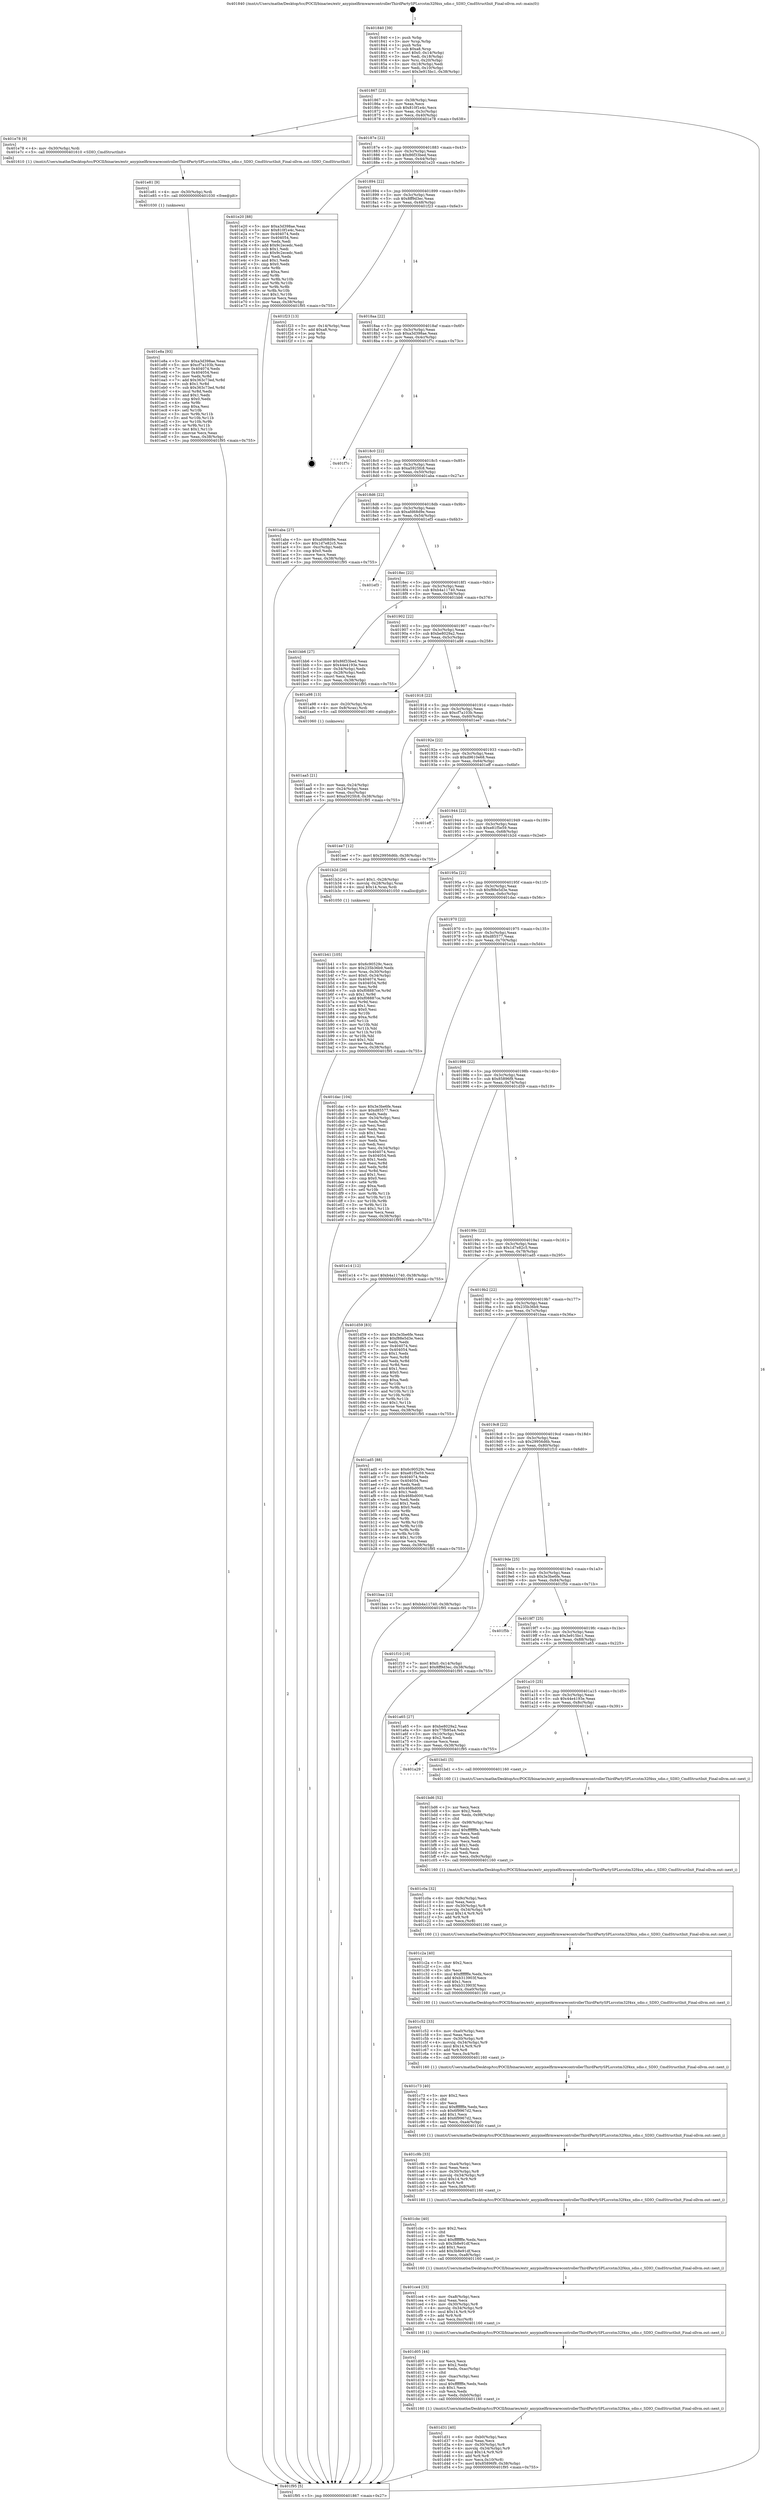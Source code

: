 digraph "0x401840" {
  label = "0x401840 (/mnt/c/Users/mathe/Desktop/tcc/POCII/binaries/extr_anypixelfirmwarecontrollerThirdPartySPLsrcstm32f4xx_sdio.c_SDIO_CmdStructInit_Final-ollvm.out::main(0))"
  labelloc = "t"
  node[shape=record]

  Entry [label="",width=0.3,height=0.3,shape=circle,fillcolor=black,style=filled]
  "0x401867" [label="{
     0x401867 [23]\l
     | [instrs]\l
     &nbsp;&nbsp;0x401867 \<+3\>: mov -0x38(%rbp),%eax\l
     &nbsp;&nbsp;0x40186a \<+2\>: mov %eax,%ecx\l
     &nbsp;&nbsp;0x40186c \<+6\>: sub $0x810f1e4c,%ecx\l
     &nbsp;&nbsp;0x401872 \<+3\>: mov %eax,-0x3c(%rbp)\l
     &nbsp;&nbsp;0x401875 \<+3\>: mov %ecx,-0x40(%rbp)\l
     &nbsp;&nbsp;0x401878 \<+6\>: je 0000000000401e78 \<main+0x638\>\l
  }"]
  "0x401e78" [label="{
     0x401e78 [9]\l
     | [instrs]\l
     &nbsp;&nbsp;0x401e78 \<+4\>: mov -0x30(%rbp),%rdi\l
     &nbsp;&nbsp;0x401e7c \<+5\>: call 0000000000401610 \<SDIO_CmdStructInit\>\l
     | [calls]\l
     &nbsp;&nbsp;0x401610 \{1\} (/mnt/c/Users/mathe/Desktop/tcc/POCII/binaries/extr_anypixelfirmwarecontrollerThirdPartySPLsrcstm32f4xx_sdio.c_SDIO_CmdStructInit_Final-ollvm.out::SDIO_CmdStructInit)\l
  }"]
  "0x40187e" [label="{
     0x40187e [22]\l
     | [instrs]\l
     &nbsp;&nbsp;0x40187e \<+5\>: jmp 0000000000401883 \<main+0x43\>\l
     &nbsp;&nbsp;0x401883 \<+3\>: mov -0x3c(%rbp),%eax\l
     &nbsp;&nbsp;0x401886 \<+5\>: sub $0x86f33bed,%eax\l
     &nbsp;&nbsp;0x40188b \<+3\>: mov %eax,-0x44(%rbp)\l
     &nbsp;&nbsp;0x40188e \<+6\>: je 0000000000401e20 \<main+0x5e0\>\l
  }"]
  Exit [label="",width=0.3,height=0.3,shape=circle,fillcolor=black,style=filled,peripheries=2]
  "0x401e20" [label="{
     0x401e20 [88]\l
     | [instrs]\l
     &nbsp;&nbsp;0x401e20 \<+5\>: mov $0xa3d398ae,%eax\l
     &nbsp;&nbsp;0x401e25 \<+5\>: mov $0x810f1e4c,%ecx\l
     &nbsp;&nbsp;0x401e2a \<+7\>: mov 0x404074,%edx\l
     &nbsp;&nbsp;0x401e31 \<+7\>: mov 0x404054,%esi\l
     &nbsp;&nbsp;0x401e38 \<+2\>: mov %edx,%edi\l
     &nbsp;&nbsp;0x401e3a \<+6\>: add $0x9c2ecedc,%edi\l
     &nbsp;&nbsp;0x401e40 \<+3\>: sub $0x1,%edi\l
     &nbsp;&nbsp;0x401e43 \<+6\>: sub $0x9c2ecedc,%edi\l
     &nbsp;&nbsp;0x401e49 \<+3\>: imul %edi,%edx\l
     &nbsp;&nbsp;0x401e4c \<+3\>: and $0x1,%edx\l
     &nbsp;&nbsp;0x401e4f \<+3\>: cmp $0x0,%edx\l
     &nbsp;&nbsp;0x401e52 \<+4\>: sete %r8b\l
     &nbsp;&nbsp;0x401e56 \<+3\>: cmp $0xa,%esi\l
     &nbsp;&nbsp;0x401e59 \<+4\>: setl %r9b\l
     &nbsp;&nbsp;0x401e5d \<+3\>: mov %r8b,%r10b\l
     &nbsp;&nbsp;0x401e60 \<+3\>: and %r9b,%r10b\l
     &nbsp;&nbsp;0x401e63 \<+3\>: xor %r9b,%r8b\l
     &nbsp;&nbsp;0x401e66 \<+3\>: or %r8b,%r10b\l
     &nbsp;&nbsp;0x401e69 \<+4\>: test $0x1,%r10b\l
     &nbsp;&nbsp;0x401e6d \<+3\>: cmovne %ecx,%eax\l
     &nbsp;&nbsp;0x401e70 \<+3\>: mov %eax,-0x38(%rbp)\l
     &nbsp;&nbsp;0x401e73 \<+5\>: jmp 0000000000401f95 \<main+0x755\>\l
  }"]
  "0x401894" [label="{
     0x401894 [22]\l
     | [instrs]\l
     &nbsp;&nbsp;0x401894 \<+5\>: jmp 0000000000401899 \<main+0x59\>\l
     &nbsp;&nbsp;0x401899 \<+3\>: mov -0x3c(%rbp),%eax\l
     &nbsp;&nbsp;0x40189c \<+5\>: sub $0x8ff9d3ec,%eax\l
     &nbsp;&nbsp;0x4018a1 \<+3\>: mov %eax,-0x48(%rbp)\l
     &nbsp;&nbsp;0x4018a4 \<+6\>: je 0000000000401f23 \<main+0x6e3\>\l
  }"]
  "0x401e8a" [label="{
     0x401e8a [93]\l
     | [instrs]\l
     &nbsp;&nbsp;0x401e8a \<+5\>: mov $0xa3d398ae,%eax\l
     &nbsp;&nbsp;0x401e8f \<+5\>: mov $0xcf7a103b,%ecx\l
     &nbsp;&nbsp;0x401e94 \<+7\>: mov 0x404074,%edx\l
     &nbsp;&nbsp;0x401e9b \<+7\>: mov 0x404054,%esi\l
     &nbsp;&nbsp;0x401ea2 \<+3\>: mov %edx,%r8d\l
     &nbsp;&nbsp;0x401ea5 \<+7\>: add $0x363c73ed,%r8d\l
     &nbsp;&nbsp;0x401eac \<+4\>: sub $0x1,%r8d\l
     &nbsp;&nbsp;0x401eb0 \<+7\>: sub $0x363c73ed,%r8d\l
     &nbsp;&nbsp;0x401eb7 \<+4\>: imul %r8d,%edx\l
     &nbsp;&nbsp;0x401ebb \<+3\>: and $0x1,%edx\l
     &nbsp;&nbsp;0x401ebe \<+3\>: cmp $0x0,%edx\l
     &nbsp;&nbsp;0x401ec1 \<+4\>: sete %r9b\l
     &nbsp;&nbsp;0x401ec5 \<+3\>: cmp $0xa,%esi\l
     &nbsp;&nbsp;0x401ec8 \<+4\>: setl %r10b\l
     &nbsp;&nbsp;0x401ecc \<+3\>: mov %r9b,%r11b\l
     &nbsp;&nbsp;0x401ecf \<+3\>: and %r10b,%r11b\l
     &nbsp;&nbsp;0x401ed2 \<+3\>: xor %r10b,%r9b\l
     &nbsp;&nbsp;0x401ed5 \<+3\>: or %r9b,%r11b\l
     &nbsp;&nbsp;0x401ed8 \<+4\>: test $0x1,%r11b\l
     &nbsp;&nbsp;0x401edc \<+3\>: cmovne %ecx,%eax\l
     &nbsp;&nbsp;0x401edf \<+3\>: mov %eax,-0x38(%rbp)\l
     &nbsp;&nbsp;0x401ee2 \<+5\>: jmp 0000000000401f95 \<main+0x755\>\l
  }"]
  "0x401f23" [label="{
     0x401f23 [13]\l
     | [instrs]\l
     &nbsp;&nbsp;0x401f23 \<+3\>: mov -0x14(%rbp),%eax\l
     &nbsp;&nbsp;0x401f26 \<+7\>: add $0xa8,%rsp\l
     &nbsp;&nbsp;0x401f2d \<+1\>: pop %rbx\l
     &nbsp;&nbsp;0x401f2e \<+1\>: pop %rbp\l
     &nbsp;&nbsp;0x401f2f \<+1\>: ret\l
  }"]
  "0x4018aa" [label="{
     0x4018aa [22]\l
     | [instrs]\l
     &nbsp;&nbsp;0x4018aa \<+5\>: jmp 00000000004018af \<main+0x6f\>\l
     &nbsp;&nbsp;0x4018af \<+3\>: mov -0x3c(%rbp),%eax\l
     &nbsp;&nbsp;0x4018b2 \<+5\>: sub $0xa3d398ae,%eax\l
     &nbsp;&nbsp;0x4018b7 \<+3\>: mov %eax,-0x4c(%rbp)\l
     &nbsp;&nbsp;0x4018ba \<+6\>: je 0000000000401f7c \<main+0x73c\>\l
  }"]
  "0x401e81" [label="{
     0x401e81 [9]\l
     | [instrs]\l
     &nbsp;&nbsp;0x401e81 \<+4\>: mov -0x30(%rbp),%rdi\l
     &nbsp;&nbsp;0x401e85 \<+5\>: call 0000000000401030 \<free@plt\>\l
     | [calls]\l
     &nbsp;&nbsp;0x401030 \{1\} (unknown)\l
  }"]
  "0x401f7c" [label="{
     0x401f7c\l
  }", style=dashed]
  "0x4018c0" [label="{
     0x4018c0 [22]\l
     | [instrs]\l
     &nbsp;&nbsp;0x4018c0 \<+5\>: jmp 00000000004018c5 \<main+0x85\>\l
     &nbsp;&nbsp;0x4018c5 \<+3\>: mov -0x3c(%rbp),%eax\l
     &nbsp;&nbsp;0x4018c8 \<+5\>: sub $0xa5925fc8,%eax\l
     &nbsp;&nbsp;0x4018cd \<+3\>: mov %eax,-0x50(%rbp)\l
     &nbsp;&nbsp;0x4018d0 \<+6\>: je 0000000000401aba \<main+0x27a\>\l
  }"]
  "0x401d31" [label="{
     0x401d31 [40]\l
     | [instrs]\l
     &nbsp;&nbsp;0x401d31 \<+6\>: mov -0xb0(%rbp),%ecx\l
     &nbsp;&nbsp;0x401d37 \<+3\>: imul %eax,%ecx\l
     &nbsp;&nbsp;0x401d3a \<+4\>: mov -0x30(%rbp),%r8\l
     &nbsp;&nbsp;0x401d3e \<+4\>: movslq -0x34(%rbp),%r9\l
     &nbsp;&nbsp;0x401d42 \<+4\>: imul $0x14,%r9,%r9\l
     &nbsp;&nbsp;0x401d46 \<+3\>: add %r9,%r8\l
     &nbsp;&nbsp;0x401d49 \<+4\>: mov %ecx,0x10(%r8)\l
     &nbsp;&nbsp;0x401d4d \<+7\>: movl $0x85896f9,-0x38(%rbp)\l
     &nbsp;&nbsp;0x401d54 \<+5\>: jmp 0000000000401f95 \<main+0x755\>\l
  }"]
  "0x401aba" [label="{
     0x401aba [27]\l
     | [instrs]\l
     &nbsp;&nbsp;0x401aba \<+5\>: mov $0xafd68d9e,%eax\l
     &nbsp;&nbsp;0x401abf \<+5\>: mov $0x1d7e82c5,%ecx\l
     &nbsp;&nbsp;0x401ac4 \<+3\>: mov -0xc(%rbp),%edx\l
     &nbsp;&nbsp;0x401ac7 \<+3\>: cmp $0x0,%edx\l
     &nbsp;&nbsp;0x401aca \<+3\>: cmove %ecx,%eax\l
     &nbsp;&nbsp;0x401acd \<+3\>: mov %eax,-0x38(%rbp)\l
     &nbsp;&nbsp;0x401ad0 \<+5\>: jmp 0000000000401f95 \<main+0x755\>\l
  }"]
  "0x4018d6" [label="{
     0x4018d6 [22]\l
     | [instrs]\l
     &nbsp;&nbsp;0x4018d6 \<+5\>: jmp 00000000004018db \<main+0x9b\>\l
     &nbsp;&nbsp;0x4018db \<+3\>: mov -0x3c(%rbp),%eax\l
     &nbsp;&nbsp;0x4018de \<+5\>: sub $0xafd68d9e,%eax\l
     &nbsp;&nbsp;0x4018e3 \<+3\>: mov %eax,-0x54(%rbp)\l
     &nbsp;&nbsp;0x4018e6 \<+6\>: je 0000000000401ef3 \<main+0x6b3\>\l
  }"]
  "0x401d05" [label="{
     0x401d05 [44]\l
     | [instrs]\l
     &nbsp;&nbsp;0x401d05 \<+2\>: xor %ecx,%ecx\l
     &nbsp;&nbsp;0x401d07 \<+5\>: mov $0x2,%edx\l
     &nbsp;&nbsp;0x401d0c \<+6\>: mov %edx,-0xac(%rbp)\l
     &nbsp;&nbsp;0x401d12 \<+1\>: cltd\l
     &nbsp;&nbsp;0x401d13 \<+6\>: mov -0xac(%rbp),%esi\l
     &nbsp;&nbsp;0x401d19 \<+2\>: idiv %esi\l
     &nbsp;&nbsp;0x401d1b \<+6\>: imul $0xfffffffe,%edx,%edx\l
     &nbsp;&nbsp;0x401d21 \<+3\>: sub $0x1,%ecx\l
     &nbsp;&nbsp;0x401d24 \<+2\>: sub %ecx,%edx\l
     &nbsp;&nbsp;0x401d26 \<+6\>: mov %edx,-0xb0(%rbp)\l
     &nbsp;&nbsp;0x401d2c \<+5\>: call 0000000000401160 \<next_i\>\l
     | [calls]\l
     &nbsp;&nbsp;0x401160 \{1\} (/mnt/c/Users/mathe/Desktop/tcc/POCII/binaries/extr_anypixelfirmwarecontrollerThirdPartySPLsrcstm32f4xx_sdio.c_SDIO_CmdStructInit_Final-ollvm.out::next_i)\l
  }"]
  "0x401ef3" [label="{
     0x401ef3\l
  }", style=dashed]
  "0x4018ec" [label="{
     0x4018ec [22]\l
     | [instrs]\l
     &nbsp;&nbsp;0x4018ec \<+5\>: jmp 00000000004018f1 \<main+0xb1\>\l
     &nbsp;&nbsp;0x4018f1 \<+3\>: mov -0x3c(%rbp),%eax\l
     &nbsp;&nbsp;0x4018f4 \<+5\>: sub $0xb4a11740,%eax\l
     &nbsp;&nbsp;0x4018f9 \<+3\>: mov %eax,-0x58(%rbp)\l
     &nbsp;&nbsp;0x4018fc \<+6\>: je 0000000000401bb6 \<main+0x376\>\l
  }"]
  "0x401ce4" [label="{
     0x401ce4 [33]\l
     | [instrs]\l
     &nbsp;&nbsp;0x401ce4 \<+6\>: mov -0xa8(%rbp),%ecx\l
     &nbsp;&nbsp;0x401cea \<+3\>: imul %eax,%ecx\l
     &nbsp;&nbsp;0x401ced \<+4\>: mov -0x30(%rbp),%r8\l
     &nbsp;&nbsp;0x401cf1 \<+4\>: movslq -0x34(%rbp),%r9\l
     &nbsp;&nbsp;0x401cf5 \<+4\>: imul $0x14,%r9,%r9\l
     &nbsp;&nbsp;0x401cf9 \<+3\>: add %r9,%r8\l
     &nbsp;&nbsp;0x401cfc \<+4\>: mov %ecx,0xc(%r8)\l
     &nbsp;&nbsp;0x401d00 \<+5\>: call 0000000000401160 \<next_i\>\l
     | [calls]\l
     &nbsp;&nbsp;0x401160 \{1\} (/mnt/c/Users/mathe/Desktop/tcc/POCII/binaries/extr_anypixelfirmwarecontrollerThirdPartySPLsrcstm32f4xx_sdio.c_SDIO_CmdStructInit_Final-ollvm.out::next_i)\l
  }"]
  "0x401bb6" [label="{
     0x401bb6 [27]\l
     | [instrs]\l
     &nbsp;&nbsp;0x401bb6 \<+5\>: mov $0x86f33bed,%eax\l
     &nbsp;&nbsp;0x401bbb \<+5\>: mov $0x44e4193e,%ecx\l
     &nbsp;&nbsp;0x401bc0 \<+3\>: mov -0x34(%rbp),%edx\l
     &nbsp;&nbsp;0x401bc3 \<+3\>: cmp -0x28(%rbp),%edx\l
     &nbsp;&nbsp;0x401bc6 \<+3\>: cmovl %ecx,%eax\l
     &nbsp;&nbsp;0x401bc9 \<+3\>: mov %eax,-0x38(%rbp)\l
     &nbsp;&nbsp;0x401bcc \<+5\>: jmp 0000000000401f95 \<main+0x755\>\l
  }"]
  "0x401902" [label="{
     0x401902 [22]\l
     | [instrs]\l
     &nbsp;&nbsp;0x401902 \<+5\>: jmp 0000000000401907 \<main+0xc7\>\l
     &nbsp;&nbsp;0x401907 \<+3\>: mov -0x3c(%rbp),%eax\l
     &nbsp;&nbsp;0x40190a \<+5\>: sub $0xbe8029a2,%eax\l
     &nbsp;&nbsp;0x40190f \<+3\>: mov %eax,-0x5c(%rbp)\l
     &nbsp;&nbsp;0x401912 \<+6\>: je 0000000000401a98 \<main+0x258\>\l
  }"]
  "0x401cbc" [label="{
     0x401cbc [40]\l
     | [instrs]\l
     &nbsp;&nbsp;0x401cbc \<+5\>: mov $0x2,%ecx\l
     &nbsp;&nbsp;0x401cc1 \<+1\>: cltd\l
     &nbsp;&nbsp;0x401cc2 \<+2\>: idiv %ecx\l
     &nbsp;&nbsp;0x401cc4 \<+6\>: imul $0xfffffffe,%edx,%ecx\l
     &nbsp;&nbsp;0x401cca \<+6\>: sub $0x3b8e91df,%ecx\l
     &nbsp;&nbsp;0x401cd0 \<+3\>: add $0x1,%ecx\l
     &nbsp;&nbsp;0x401cd3 \<+6\>: add $0x3b8e91df,%ecx\l
     &nbsp;&nbsp;0x401cd9 \<+6\>: mov %ecx,-0xa8(%rbp)\l
     &nbsp;&nbsp;0x401cdf \<+5\>: call 0000000000401160 \<next_i\>\l
     | [calls]\l
     &nbsp;&nbsp;0x401160 \{1\} (/mnt/c/Users/mathe/Desktop/tcc/POCII/binaries/extr_anypixelfirmwarecontrollerThirdPartySPLsrcstm32f4xx_sdio.c_SDIO_CmdStructInit_Final-ollvm.out::next_i)\l
  }"]
  "0x401a98" [label="{
     0x401a98 [13]\l
     | [instrs]\l
     &nbsp;&nbsp;0x401a98 \<+4\>: mov -0x20(%rbp),%rax\l
     &nbsp;&nbsp;0x401a9c \<+4\>: mov 0x8(%rax),%rdi\l
     &nbsp;&nbsp;0x401aa0 \<+5\>: call 0000000000401060 \<atoi@plt\>\l
     | [calls]\l
     &nbsp;&nbsp;0x401060 \{1\} (unknown)\l
  }"]
  "0x401918" [label="{
     0x401918 [22]\l
     | [instrs]\l
     &nbsp;&nbsp;0x401918 \<+5\>: jmp 000000000040191d \<main+0xdd\>\l
     &nbsp;&nbsp;0x40191d \<+3\>: mov -0x3c(%rbp),%eax\l
     &nbsp;&nbsp;0x401920 \<+5\>: sub $0xcf7a103b,%eax\l
     &nbsp;&nbsp;0x401925 \<+3\>: mov %eax,-0x60(%rbp)\l
     &nbsp;&nbsp;0x401928 \<+6\>: je 0000000000401ee7 \<main+0x6a7\>\l
  }"]
  "0x401c9b" [label="{
     0x401c9b [33]\l
     | [instrs]\l
     &nbsp;&nbsp;0x401c9b \<+6\>: mov -0xa4(%rbp),%ecx\l
     &nbsp;&nbsp;0x401ca1 \<+3\>: imul %eax,%ecx\l
     &nbsp;&nbsp;0x401ca4 \<+4\>: mov -0x30(%rbp),%r8\l
     &nbsp;&nbsp;0x401ca8 \<+4\>: movslq -0x34(%rbp),%r9\l
     &nbsp;&nbsp;0x401cac \<+4\>: imul $0x14,%r9,%r9\l
     &nbsp;&nbsp;0x401cb0 \<+3\>: add %r9,%r8\l
     &nbsp;&nbsp;0x401cb3 \<+4\>: mov %ecx,0x8(%r8)\l
     &nbsp;&nbsp;0x401cb7 \<+5\>: call 0000000000401160 \<next_i\>\l
     | [calls]\l
     &nbsp;&nbsp;0x401160 \{1\} (/mnt/c/Users/mathe/Desktop/tcc/POCII/binaries/extr_anypixelfirmwarecontrollerThirdPartySPLsrcstm32f4xx_sdio.c_SDIO_CmdStructInit_Final-ollvm.out::next_i)\l
  }"]
  "0x401ee7" [label="{
     0x401ee7 [12]\l
     | [instrs]\l
     &nbsp;&nbsp;0x401ee7 \<+7\>: movl $0x29956d6b,-0x38(%rbp)\l
     &nbsp;&nbsp;0x401eee \<+5\>: jmp 0000000000401f95 \<main+0x755\>\l
  }"]
  "0x40192e" [label="{
     0x40192e [22]\l
     | [instrs]\l
     &nbsp;&nbsp;0x40192e \<+5\>: jmp 0000000000401933 \<main+0xf3\>\l
     &nbsp;&nbsp;0x401933 \<+3\>: mov -0x3c(%rbp),%eax\l
     &nbsp;&nbsp;0x401936 \<+5\>: sub $0xd9610e68,%eax\l
     &nbsp;&nbsp;0x40193b \<+3\>: mov %eax,-0x64(%rbp)\l
     &nbsp;&nbsp;0x40193e \<+6\>: je 0000000000401eff \<main+0x6bf\>\l
  }"]
  "0x401c73" [label="{
     0x401c73 [40]\l
     | [instrs]\l
     &nbsp;&nbsp;0x401c73 \<+5\>: mov $0x2,%ecx\l
     &nbsp;&nbsp;0x401c78 \<+1\>: cltd\l
     &nbsp;&nbsp;0x401c79 \<+2\>: idiv %ecx\l
     &nbsp;&nbsp;0x401c7b \<+6\>: imul $0xfffffffe,%edx,%ecx\l
     &nbsp;&nbsp;0x401c81 \<+6\>: sub $0x6f9967d2,%ecx\l
     &nbsp;&nbsp;0x401c87 \<+3\>: add $0x1,%ecx\l
     &nbsp;&nbsp;0x401c8a \<+6\>: add $0x6f9967d2,%ecx\l
     &nbsp;&nbsp;0x401c90 \<+6\>: mov %ecx,-0xa4(%rbp)\l
     &nbsp;&nbsp;0x401c96 \<+5\>: call 0000000000401160 \<next_i\>\l
     | [calls]\l
     &nbsp;&nbsp;0x401160 \{1\} (/mnt/c/Users/mathe/Desktop/tcc/POCII/binaries/extr_anypixelfirmwarecontrollerThirdPartySPLsrcstm32f4xx_sdio.c_SDIO_CmdStructInit_Final-ollvm.out::next_i)\l
  }"]
  "0x401eff" [label="{
     0x401eff\l
  }", style=dashed]
  "0x401944" [label="{
     0x401944 [22]\l
     | [instrs]\l
     &nbsp;&nbsp;0x401944 \<+5\>: jmp 0000000000401949 \<main+0x109\>\l
     &nbsp;&nbsp;0x401949 \<+3\>: mov -0x3c(%rbp),%eax\l
     &nbsp;&nbsp;0x40194c \<+5\>: sub $0xe81f5e59,%eax\l
     &nbsp;&nbsp;0x401951 \<+3\>: mov %eax,-0x68(%rbp)\l
     &nbsp;&nbsp;0x401954 \<+6\>: je 0000000000401b2d \<main+0x2ed\>\l
  }"]
  "0x401c52" [label="{
     0x401c52 [33]\l
     | [instrs]\l
     &nbsp;&nbsp;0x401c52 \<+6\>: mov -0xa0(%rbp),%ecx\l
     &nbsp;&nbsp;0x401c58 \<+3\>: imul %eax,%ecx\l
     &nbsp;&nbsp;0x401c5b \<+4\>: mov -0x30(%rbp),%r8\l
     &nbsp;&nbsp;0x401c5f \<+4\>: movslq -0x34(%rbp),%r9\l
     &nbsp;&nbsp;0x401c63 \<+4\>: imul $0x14,%r9,%r9\l
     &nbsp;&nbsp;0x401c67 \<+3\>: add %r9,%r8\l
     &nbsp;&nbsp;0x401c6a \<+4\>: mov %ecx,0x4(%r8)\l
     &nbsp;&nbsp;0x401c6e \<+5\>: call 0000000000401160 \<next_i\>\l
     | [calls]\l
     &nbsp;&nbsp;0x401160 \{1\} (/mnt/c/Users/mathe/Desktop/tcc/POCII/binaries/extr_anypixelfirmwarecontrollerThirdPartySPLsrcstm32f4xx_sdio.c_SDIO_CmdStructInit_Final-ollvm.out::next_i)\l
  }"]
  "0x401b2d" [label="{
     0x401b2d [20]\l
     | [instrs]\l
     &nbsp;&nbsp;0x401b2d \<+7\>: movl $0x1,-0x28(%rbp)\l
     &nbsp;&nbsp;0x401b34 \<+4\>: movslq -0x28(%rbp),%rax\l
     &nbsp;&nbsp;0x401b38 \<+4\>: imul $0x14,%rax,%rdi\l
     &nbsp;&nbsp;0x401b3c \<+5\>: call 0000000000401050 \<malloc@plt\>\l
     | [calls]\l
     &nbsp;&nbsp;0x401050 \{1\} (unknown)\l
  }"]
  "0x40195a" [label="{
     0x40195a [22]\l
     | [instrs]\l
     &nbsp;&nbsp;0x40195a \<+5\>: jmp 000000000040195f \<main+0x11f\>\l
     &nbsp;&nbsp;0x40195f \<+3\>: mov -0x3c(%rbp),%eax\l
     &nbsp;&nbsp;0x401962 \<+5\>: sub $0xf88e5d3e,%eax\l
     &nbsp;&nbsp;0x401967 \<+3\>: mov %eax,-0x6c(%rbp)\l
     &nbsp;&nbsp;0x40196a \<+6\>: je 0000000000401dac \<main+0x56c\>\l
  }"]
  "0x401c2a" [label="{
     0x401c2a [40]\l
     | [instrs]\l
     &nbsp;&nbsp;0x401c2a \<+5\>: mov $0x2,%ecx\l
     &nbsp;&nbsp;0x401c2f \<+1\>: cltd\l
     &nbsp;&nbsp;0x401c30 \<+2\>: idiv %ecx\l
     &nbsp;&nbsp;0x401c32 \<+6\>: imul $0xfffffffe,%edx,%ecx\l
     &nbsp;&nbsp;0x401c38 \<+6\>: add $0xb313903f,%ecx\l
     &nbsp;&nbsp;0x401c3e \<+3\>: add $0x1,%ecx\l
     &nbsp;&nbsp;0x401c41 \<+6\>: sub $0xb313903f,%ecx\l
     &nbsp;&nbsp;0x401c47 \<+6\>: mov %ecx,-0xa0(%rbp)\l
     &nbsp;&nbsp;0x401c4d \<+5\>: call 0000000000401160 \<next_i\>\l
     | [calls]\l
     &nbsp;&nbsp;0x401160 \{1\} (/mnt/c/Users/mathe/Desktop/tcc/POCII/binaries/extr_anypixelfirmwarecontrollerThirdPartySPLsrcstm32f4xx_sdio.c_SDIO_CmdStructInit_Final-ollvm.out::next_i)\l
  }"]
  "0x401dac" [label="{
     0x401dac [104]\l
     | [instrs]\l
     &nbsp;&nbsp;0x401dac \<+5\>: mov $0x3e3be6fe,%eax\l
     &nbsp;&nbsp;0x401db1 \<+5\>: mov $0xd85577,%ecx\l
     &nbsp;&nbsp;0x401db6 \<+2\>: xor %edx,%edx\l
     &nbsp;&nbsp;0x401db8 \<+3\>: mov -0x34(%rbp),%esi\l
     &nbsp;&nbsp;0x401dbb \<+2\>: mov %edx,%edi\l
     &nbsp;&nbsp;0x401dbd \<+2\>: sub %esi,%edi\l
     &nbsp;&nbsp;0x401dbf \<+2\>: mov %edx,%esi\l
     &nbsp;&nbsp;0x401dc1 \<+3\>: sub $0x1,%esi\l
     &nbsp;&nbsp;0x401dc4 \<+2\>: add %esi,%edi\l
     &nbsp;&nbsp;0x401dc6 \<+2\>: mov %edx,%esi\l
     &nbsp;&nbsp;0x401dc8 \<+2\>: sub %edi,%esi\l
     &nbsp;&nbsp;0x401dca \<+3\>: mov %esi,-0x34(%rbp)\l
     &nbsp;&nbsp;0x401dcd \<+7\>: mov 0x404074,%esi\l
     &nbsp;&nbsp;0x401dd4 \<+7\>: mov 0x404054,%edi\l
     &nbsp;&nbsp;0x401ddb \<+3\>: sub $0x1,%edx\l
     &nbsp;&nbsp;0x401dde \<+3\>: mov %esi,%r8d\l
     &nbsp;&nbsp;0x401de1 \<+3\>: add %edx,%r8d\l
     &nbsp;&nbsp;0x401de4 \<+4\>: imul %r8d,%esi\l
     &nbsp;&nbsp;0x401de8 \<+3\>: and $0x1,%esi\l
     &nbsp;&nbsp;0x401deb \<+3\>: cmp $0x0,%esi\l
     &nbsp;&nbsp;0x401dee \<+4\>: sete %r9b\l
     &nbsp;&nbsp;0x401df2 \<+3\>: cmp $0xa,%edi\l
     &nbsp;&nbsp;0x401df5 \<+4\>: setl %r10b\l
     &nbsp;&nbsp;0x401df9 \<+3\>: mov %r9b,%r11b\l
     &nbsp;&nbsp;0x401dfc \<+3\>: and %r10b,%r11b\l
     &nbsp;&nbsp;0x401dff \<+3\>: xor %r10b,%r9b\l
     &nbsp;&nbsp;0x401e02 \<+3\>: or %r9b,%r11b\l
     &nbsp;&nbsp;0x401e05 \<+4\>: test $0x1,%r11b\l
     &nbsp;&nbsp;0x401e09 \<+3\>: cmovne %ecx,%eax\l
     &nbsp;&nbsp;0x401e0c \<+3\>: mov %eax,-0x38(%rbp)\l
     &nbsp;&nbsp;0x401e0f \<+5\>: jmp 0000000000401f95 \<main+0x755\>\l
  }"]
  "0x401970" [label="{
     0x401970 [22]\l
     | [instrs]\l
     &nbsp;&nbsp;0x401970 \<+5\>: jmp 0000000000401975 \<main+0x135\>\l
     &nbsp;&nbsp;0x401975 \<+3\>: mov -0x3c(%rbp),%eax\l
     &nbsp;&nbsp;0x401978 \<+5\>: sub $0xd85577,%eax\l
     &nbsp;&nbsp;0x40197d \<+3\>: mov %eax,-0x70(%rbp)\l
     &nbsp;&nbsp;0x401980 \<+6\>: je 0000000000401e14 \<main+0x5d4\>\l
  }"]
  "0x401c0a" [label="{
     0x401c0a [32]\l
     | [instrs]\l
     &nbsp;&nbsp;0x401c0a \<+6\>: mov -0x9c(%rbp),%ecx\l
     &nbsp;&nbsp;0x401c10 \<+3\>: imul %eax,%ecx\l
     &nbsp;&nbsp;0x401c13 \<+4\>: mov -0x30(%rbp),%r8\l
     &nbsp;&nbsp;0x401c17 \<+4\>: movslq -0x34(%rbp),%r9\l
     &nbsp;&nbsp;0x401c1b \<+4\>: imul $0x14,%r9,%r9\l
     &nbsp;&nbsp;0x401c1f \<+3\>: add %r9,%r8\l
     &nbsp;&nbsp;0x401c22 \<+3\>: mov %ecx,(%r8)\l
     &nbsp;&nbsp;0x401c25 \<+5\>: call 0000000000401160 \<next_i\>\l
     | [calls]\l
     &nbsp;&nbsp;0x401160 \{1\} (/mnt/c/Users/mathe/Desktop/tcc/POCII/binaries/extr_anypixelfirmwarecontrollerThirdPartySPLsrcstm32f4xx_sdio.c_SDIO_CmdStructInit_Final-ollvm.out::next_i)\l
  }"]
  "0x401e14" [label="{
     0x401e14 [12]\l
     | [instrs]\l
     &nbsp;&nbsp;0x401e14 \<+7\>: movl $0xb4a11740,-0x38(%rbp)\l
     &nbsp;&nbsp;0x401e1b \<+5\>: jmp 0000000000401f95 \<main+0x755\>\l
  }"]
  "0x401986" [label="{
     0x401986 [22]\l
     | [instrs]\l
     &nbsp;&nbsp;0x401986 \<+5\>: jmp 000000000040198b \<main+0x14b\>\l
     &nbsp;&nbsp;0x40198b \<+3\>: mov -0x3c(%rbp),%eax\l
     &nbsp;&nbsp;0x40198e \<+5\>: sub $0x85896f9,%eax\l
     &nbsp;&nbsp;0x401993 \<+3\>: mov %eax,-0x74(%rbp)\l
     &nbsp;&nbsp;0x401996 \<+6\>: je 0000000000401d59 \<main+0x519\>\l
  }"]
  "0x401bd6" [label="{
     0x401bd6 [52]\l
     | [instrs]\l
     &nbsp;&nbsp;0x401bd6 \<+2\>: xor %ecx,%ecx\l
     &nbsp;&nbsp;0x401bd8 \<+5\>: mov $0x2,%edx\l
     &nbsp;&nbsp;0x401bdd \<+6\>: mov %edx,-0x98(%rbp)\l
     &nbsp;&nbsp;0x401be3 \<+1\>: cltd\l
     &nbsp;&nbsp;0x401be4 \<+6\>: mov -0x98(%rbp),%esi\l
     &nbsp;&nbsp;0x401bea \<+2\>: idiv %esi\l
     &nbsp;&nbsp;0x401bec \<+6\>: imul $0xfffffffe,%edx,%edx\l
     &nbsp;&nbsp;0x401bf2 \<+2\>: mov %ecx,%edi\l
     &nbsp;&nbsp;0x401bf4 \<+2\>: sub %edx,%edi\l
     &nbsp;&nbsp;0x401bf6 \<+2\>: mov %ecx,%edx\l
     &nbsp;&nbsp;0x401bf8 \<+3\>: sub $0x1,%edx\l
     &nbsp;&nbsp;0x401bfb \<+2\>: add %edx,%edi\l
     &nbsp;&nbsp;0x401bfd \<+2\>: sub %edi,%ecx\l
     &nbsp;&nbsp;0x401bff \<+6\>: mov %ecx,-0x9c(%rbp)\l
     &nbsp;&nbsp;0x401c05 \<+5\>: call 0000000000401160 \<next_i\>\l
     | [calls]\l
     &nbsp;&nbsp;0x401160 \{1\} (/mnt/c/Users/mathe/Desktop/tcc/POCII/binaries/extr_anypixelfirmwarecontrollerThirdPartySPLsrcstm32f4xx_sdio.c_SDIO_CmdStructInit_Final-ollvm.out::next_i)\l
  }"]
  "0x401d59" [label="{
     0x401d59 [83]\l
     | [instrs]\l
     &nbsp;&nbsp;0x401d59 \<+5\>: mov $0x3e3be6fe,%eax\l
     &nbsp;&nbsp;0x401d5e \<+5\>: mov $0xf88e5d3e,%ecx\l
     &nbsp;&nbsp;0x401d63 \<+2\>: xor %edx,%edx\l
     &nbsp;&nbsp;0x401d65 \<+7\>: mov 0x404074,%esi\l
     &nbsp;&nbsp;0x401d6c \<+7\>: mov 0x404054,%edi\l
     &nbsp;&nbsp;0x401d73 \<+3\>: sub $0x1,%edx\l
     &nbsp;&nbsp;0x401d76 \<+3\>: mov %esi,%r8d\l
     &nbsp;&nbsp;0x401d79 \<+3\>: add %edx,%r8d\l
     &nbsp;&nbsp;0x401d7c \<+4\>: imul %r8d,%esi\l
     &nbsp;&nbsp;0x401d80 \<+3\>: and $0x1,%esi\l
     &nbsp;&nbsp;0x401d83 \<+3\>: cmp $0x0,%esi\l
     &nbsp;&nbsp;0x401d86 \<+4\>: sete %r9b\l
     &nbsp;&nbsp;0x401d8a \<+3\>: cmp $0xa,%edi\l
     &nbsp;&nbsp;0x401d8d \<+4\>: setl %r10b\l
     &nbsp;&nbsp;0x401d91 \<+3\>: mov %r9b,%r11b\l
     &nbsp;&nbsp;0x401d94 \<+3\>: and %r10b,%r11b\l
     &nbsp;&nbsp;0x401d97 \<+3\>: xor %r10b,%r9b\l
     &nbsp;&nbsp;0x401d9a \<+3\>: or %r9b,%r11b\l
     &nbsp;&nbsp;0x401d9d \<+4\>: test $0x1,%r11b\l
     &nbsp;&nbsp;0x401da1 \<+3\>: cmovne %ecx,%eax\l
     &nbsp;&nbsp;0x401da4 \<+3\>: mov %eax,-0x38(%rbp)\l
     &nbsp;&nbsp;0x401da7 \<+5\>: jmp 0000000000401f95 \<main+0x755\>\l
  }"]
  "0x40199c" [label="{
     0x40199c [22]\l
     | [instrs]\l
     &nbsp;&nbsp;0x40199c \<+5\>: jmp 00000000004019a1 \<main+0x161\>\l
     &nbsp;&nbsp;0x4019a1 \<+3\>: mov -0x3c(%rbp),%eax\l
     &nbsp;&nbsp;0x4019a4 \<+5\>: sub $0x1d7e82c5,%eax\l
     &nbsp;&nbsp;0x4019a9 \<+3\>: mov %eax,-0x78(%rbp)\l
     &nbsp;&nbsp;0x4019ac \<+6\>: je 0000000000401ad5 \<main+0x295\>\l
  }"]
  "0x401a29" [label="{
     0x401a29\l
  }", style=dashed]
  "0x401ad5" [label="{
     0x401ad5 [88]\l
     | [instrs]\l
     &nbsp;&nbsp;0x401ad5 \<+5\>: mov $0x6c90529c,%eax\l
     &nbsp;&nbsp;0x401ada \<+5\>: mov $0xe81f5e59,%ecx\l
     &nbsp;&nbsp;0x401adf \<+7\>: mov 0x404074,%edx\l
     &nbsp;&nbsp;0x401ae6 \<+7\>: mov 0x404054,%esi\l
     &nbsp;&nbsp;0x401aed \<+2\>: mov %edx,%edi\l
     &nbsp;&nbsp;0x401aef \<+6\>: add $0x468bd000,%edi\l
     &nbsp;&nbsp;0x401af5 \<+3\>: sub $0x1,%edi\l
     &nbsp;&nbsp;0x401af8 \<+6\>: sub $0x468bd000,%edi\l
     &nbsp;&nbsp;0x401afe \<+3\>: imul %edi,%edx\l
     &nbsp;&nbsp;0x401b01 \<+3\>: and $0x1,%edx\l
     &nbsp;&nbsp;0x401b04 \<+3\>: cmp $0x0,%edx\l
     &nbsp;&nbsp;0x401b07 \<+4\>: sete %r8b\l
     &nbsp;&nbsp;0x401b0b \<+3\>: cmp $0xa,%esi\l
     &nbsp;&nbsp;0x401b0e \<+4\>: setl %r9b\l
     &nbsp;&nbsp;0x401b12 \<+3\>: mov %r8b,%r10b\l
     &nbsp;&nbsp;0x401b15 \<+3\>: and %r9b,%r10b\l
     &nbsp;&nbsp;0x401b18 \<+3\>: xor %r9b,%r8b\l
     &nbsp;&nbsp;0x401b1b \<+3\>: or %r8b,%r10b\l
     &nbsp;&nbsp;0x401b1e \<+4\>: test $0x1,%r10b\l
     &nbsp;&nbsp;0x401b22 \<+3\>: cmovne %ecx,%eax\l
     &nbsp;&nbsp;0x401b25 \<+3\>: mov %eax,-0x38(%rbp)\l
     &nbsp;&nbsp;0x401b28 \<+5\>: jmp 0000000000401f95 \<main+0x755\>\l
  }"]
  "0x4019b2" [label="{
     0x4019b2 [22]\l
     | [instrs]\l
     &nbsp;&nbsp;0x4019b2 \<+5\>: jmp 00000000004019b7 \<main+0x177\>\l
     &nbsp;&nbsp;0x4019b7 \<+3\>: mov -0x3c(%rbp),%eax\l
     &nbsp;&nbsp;0x4019ba \<+5\>: sub $0x235b36b9,%eax\l
     &nbsp;&nbsp;0x4019bf \<+3\>: mov %eax,-0x7c(%rbp)\l
     &nbsp;&nbsp;0x4019c2 \<+6\>: je 0000000000401baa \<main+0x36a\>\l
  }"]
  "0x401bd1" [label="{
     0x401bd1 [5]\l
     | [instrs]\l
     &nbsp;&nbsp;0x401bd1 \<+5\>: call 0000000000401160 \<next_i\>\l
     | [calls]\l
     &nbsp;&nbsp;0x401160 \{1\} (/mnt/c/Users/mathe/Desktop/tcc/POCII/binaries/extr_anypixelfirmwarecontrollerThirdPartySPLsrcstm32f4xx_sdio.c_SDIO_CmdStructInit_Final-ollvm.out::next_i)\l
  }"]
  "0x401baa" [label="{
     0x401baa [12]\l
     | [instrs]\l
     &nbsp;&nbsp;0x401baa \<+7\>: movl $0xb4a11740,-0x38(%rbp)\l
     &nbsp;&nbsp;0x401bb1 \<+5\>: jmp 0000000000401f95 \<main+0x755\>\l
  }"]
  "0x4019c8" [label="{
     0x4019c8 [22]\l
     | [instrs]\l
     &nbsp;&nbsp;0x4019c8 \<+5\>: jmp 00000000004019cd \<main+0x18d\>\l
     &nbsp;&nbsp;0x4019cd \<+3\>: mov -0x3c(%rbp),%eax\l
     &nbsp;&nbsp;0x4019d0 \<+5\>: sub $0x29956d6b,%eax\l
     &nbsp;&nbsp;0x4019d5 \<+3\>: mov %eax,-0x80(%rbp)\l
     &nbsp;&nbsp;0x4019d8 \<+6\>: je 0000000000401f10 \<main+0x6d0\>\l
  }"]
  "0x401b41" [label="{
     0x401b41 [105]\l
     | [instrs]\l
     &nbsp;&nbsp;0x401b41 \<+5\>: mov $0x6c90529c,%ecx\l
     &nbsp;&nbsp;0x401b46 \<+5\>: mov $0x235b36b9,%edx\l
     &nbsp;&nbsp;0x401b4b \<+4\>: mov %rax,-0x30(%rbp)\l
     &nbsp;&nbsp;0x401b4f \<+7\>: movl $0x0,-0x34(%rbp)\l
     &nbsp;&nbsp;0x401b56 \<+7\>: mov 0x404074,%esi\l
     &nbsp;&nbsp;0x401b5d \<+8\>: mov 0x404054,%r8d\l
     &nbsp;&nbsp;0x401b65 \<+3\>: mov %esi,%r9d\l
     &nbsp;&nbsp;0x401b68 \<+7\>: sub $0xf08887ce,%r9d\l
     &nbsp;&nbsp;0x401b6f \<+4\>: sub $0x1,%r9d\l
     &nbsp;&nbsp;0x401b73 \<+7\>: add $0xf08887ce,%r9d\l
     &nbsp;&nbsp;0x401b7a \<+4\>: imul %r9d,%esi\l
     &nbsp;&nbsp;0x401b7e \<+3\>: and $0x1,%esi\l
     &nbsp;&nbsp;0x401b81 \<+3\>: cmp $0x0,%esi\l
     &nbsp;&nbsp;0x401b84 \<+4\>: sete %r10b\l
     &nbsp;&nbsp;0x401b88 \<+4\>: cmp $0xa,%r8d\l
     &nbsp;&nbsp;0x401b8c \<+4\>: setl %r11b\l
     &nbsp;&nbsp;0x401b90 \<+3\>: mov %r10b,%bl\l
     &nbsp;&nbsp;0x401b93 \<+3\>: and %r11b,%bl\l
     &nbsp;&nbsp;0x401b96 \<+3\>: xor %r11b,%r10b\l
     &nbsp;&nbsp;0x401b99 \<+3\>: or %r10b,%bl\l
     &nbsp;&nbsp;0x401b9c \<+3\>: test $0x1,%bl\l
     &nbsp;&nbsp;0x401b9f \<+3\>: cmovne %edx,%ecx\l
     &nbsp;&nbsp;0x401ba2 \<+3\>: mov %ecx,-0x38(%rbp)\l
     &nbsp;&nbsp;0x401ba5 \<+5\>: jmp 0000000000401f95 \<main+0x755\>\l
  }"]
  "0x401f10" [label="{
     0x401f10 [19]\l
     | [instrs]\l
     &nbsp;&nbsp;0x401f10 \<+7\>: movl $0x0,-0x14(%rbp)\l
     &nbsp;&nbsp;0x401f17 \<+7\>: movl $0x8ff9d3ec,-0x38(%rbp)\l
     &nbsp;&nbsp;0x401f1e \<+5\>: jmp 0000000000401f95 \<main+0x755\>\l
  }"]
  "0x4019de" [label="{
     0x4019de [25]\l
     | [instrs]\l
     &nbsp;&nbsp;0x4019de \<+5\>: jmp 00000000004019e3 \<main+0x1a3\>\l
     &nbsp;&nbsp;0x4019e3 \<+3\>: mov -0x3c(%rbp),%eax\l
     &nbsp;&nbsp;0x4019e6 \<+5\>: sub $0x3e3be6fe,%eax\l
     &nbsp;&nbsp;0x4019eb \<+6\>: mov %eax,-0x84(%rbp)\l
     &nbsp;&nbsp;0x4019f1 \<+6\>: je 0000000000401f5b \<main+0x71b\>\l
  }"]
  "0x401aa5" [label="{
     0x401aa5 [21]\l
     | [instrs]\l
     &nbsp;&nbsp;0x401aa5 \<+3\>: mov %eax,-0x24(%rbp)\l
     &nbsp;&nbsp;0x401aa8 \<+3\>: mov -0x24(%rbp),%eax\l
     &nbsp;&nbsp;0x401aab \<+3\>: mov %eax,-0xc(%rbp)\l
     &nbsp;&nbsp;0x401aae \<+7\>: movl $0xa5925fc8,-0x38(%rbp)\l
     &nbsp;&nbsp;0x401ab5 \<+5\>: jmp 0000000000401f95 \<main+0x755\>\l
  }"]
  "0x401f5b" [label="{
     0x401f5b\l
  }", style=dashed]
  "0x4019f7" [label="{
     0x4019f7 [25]\l
     | [instrs]\l
     &nbsp;&nbsp;0x4019f7 \<+5\>: jmp 00000000004019fc \<main+0x1bc\>\l
     &nbsp;&nbsp;0x4019fc \<+3\>: mov -0x3c(%rbp),%eax\l
     &nbsp;&nbsp;0x4019ff \<+5\>: sub $0x3e915bc1,%eax\l
     &nbsp;&nbsp;0x401a04 \<+6\>: mov %eax,-0x88(%rbp)\l
     &nbsp;&nbsp;0x401a0a \<+6\>: je 0000000000401a65 \<main+0x225\>\l
  }"]
  "0x401840" [label="{
     0x401840 [39]\l
     | [instrs]\l
     &nbsp;&nbsp;0x401840 \<+1\>: push %rbp\l
     &nbsp;&nbsp;0x401841 \<+3\>: mov %rsp,%rbp\l
     &nbsp;&nbsp;0x401844 \<+1\>: push %rbx\l
     &nbsp;&nbsp;0x401845 \<+7\>: sub $0xa8,%rsp\l
     &nbsp;&nbsp;0x40184c \<+7\>: movl $0x0,-0x14(%rbp)\l
     &nbsp;&nbsp;0x401853 \<+3\>: mov %edi,-0x18(%rbp)\l
     &nbsp;&nbsp;0x401856 \<+4\>: mov %rsi,-0x20(%rbp)\l
     &nbsp;&nbsp;0x40185a \<+3\>: mov -0x18(%rbp),%edi\l
     &nbsp;&nbsp;0x40185d \<+3\>: mov %edi,-0x10(%rbp)\l
     &nbsp;&nbsp;0x401860 \<+7\>: movl $0x3e915bc1,-0x38(%rbp)\l
  }"]
  "0x401a65" [label="{
     0x401a65 [27]\l
     | [instrs]\l
     &nbsp;&nbsp;0x401a65 \<+5\>: mov $0xbe8029a2,%eax\l
     &nbsp;&nbsp;0x401a6a \<+5\>: mov $0x77fb95a4,%ecx\l
     &nbsp;&nbsp;0x401a6f \<+3\>: mov -0x10(%rbp),%edx\l
     &nbsp;&nbsp;0x401a72 \<+3\>: cmp $0x2,%edx\l
     &nbsp;&nbsp;0x401a75 \<+3\>: cmovne %ecx,%eax\l
     &nbsp;&nbsp;0x401a78 \<+3\>: mov %eax,-0x38(%rbp)\l
     &nbsp;&nbsp;0x401a7b \<+5\>: jmp 0000000000401f95 \<main+0x755\>\l
  }"]
  "0x401a10" [label="{
     0x401a10 [25]\l
     | [instrs]\l
     &nbsp;&nbsp;0x401a10 \<+5\>: jmp 0000000000401a15 \<main+0x1d5\>\l
     &nbsp;&nbsp;0x401a15 \<+3\>: mov -0x3c(%rbp),%eax\l
     &nbsp;&nbsp;0x401a18 \<+5\>: sub $0x44e4193e,%eax\l
     &nbsp;&nbsp;0x401a1d \<+6\>: mov %eax,-0x8c(%rbp)\l
     &nbsp;&nbsp;0x401a23 \<+6\>: je 0000000000401bd1 \<main+0x391\>\l
  }"]
  "0x401f95" [label="{
     0x401f95 [5]\l
     | [instrs]\l
     &nbsp;&nbsp;0x401f95 \<+5\>: jmp 0000000000401867 \<main+0x27\>\l
  }"]
  Entry -> "0x401840" [label=" 1"]
  "0x401867" -> "0x401e78" [label=" 1"]
  "0x401867" -> "0x40187e" [label=" 16"]
  "0x401f23" -> Exit [label=" 1"]
  "0x40187e" -> "0x401e20" [label=" 1"]
  "0x40187e" -> "0x401894" [label=" 15"]
  "0x401f10" -> "0x401f95" [label=" 1"]
  "0x401894" -> "0x401f23" [label=" 1"]
  "0x401894" -> "0x4018aa" [label=" 14"]
  "0x401ee7" -> "0x401f95" [label=" 1"]
  "0x4018aa" -> "0x401f7c" [label=" 0"]
  "0x4018aa" -> "0x4018c0" [label=" 14"]
  "0x401e8a" -> "0x401f95" [label=" 1"]
  "0x4018c0" -> "0x401aba" [label=" 1"]
  "0x4018c0" -> "0x4018d6" [label=" 13"]
  "0x401e81" -> "0x401e8a" [label=" 1"]
  "0x4018d6" -> "0x401ef3" [label=" 0"]
  "0x4018d6" -> "0x4018ec" [label=" 13"]
  "0x401e78" -> "0x401e81" [label=" 1"]
  "0x4018ec" -> "0x401bb6" [label=" 2"]
  "0x4018ec" -> "0x401902" [label=" 11"]
  "0x401e20" -> "0x401f95" [label=" 1"]
  "0x401902" -> "0x401a98" [label=" 1"]
  "0x401902" -> "0x401918" [label=" 10"]
  "0x401e14" -> "0x401f95" [label=" 1"]
  "0x401918" -> "0x401ee7" [label=" 1"]
  "0x401918" -> "0x40192e" [label=" 9"]
  "0x401dac" -> "0x401f95" [label=" 1"]
  "0x40192e" -> "0x401eff" [label=" 0"]
  "0x40192e" -> "0x401944" [label=" 9"]
  "0x401d59" -> "0x401f95" [label=" 1"]
  "0x401944" -> "0x401b2d" [label=" 1"]
  "0x401944" -> "0x40195a" [label=" 8"]
  "0x401d31" -> "0x401f95" [label=" 1"]
  "0x40195a" -> "0x401dac" [label=" 1"]
  "0x40195a" -> "0x401970" [label=" 7"]
  "0x401d05" -> "0x401d31" [label=" 1"]
  "0x401970" -> "0x401e14" [label=" 1"]
  "0x401970" -> "0x401986" [label=" 6"]
  "0x401ce4" -> "0x401d05" [label=" 1"]
  "0x401986" -> "0x401d59" [label=" 1"]
  "0x401986" -> "0x40199c" [label=" 5"]
  "0x401cbc" -> "0x401ce4" [label=" 1"]
  "0x40199c" -> "0x401ad5" [label=" 1"]
  "0x40199c" -> "0x4019b2" [label=" 4"]
  "0x401c9b" -> "0x401cbc" [label=" 1"]
  "0x4019b2" -> "0x401baa" [label=" 1"]
  "0x4019b2" -> "0x4019c8" [label=" 3"]
  "0x401c73" -> "0x401c9b" [label=" 1"]
  "0x4019c8" -> "0x401f10" [label=" 1"]
  "0x4019c8" -> "0x4019de" [label=" 2"]
  "0x401c2a" -> "0x401c52" [label=" 1"]
  "0x4019de" -> "0x401f5b" [label=" 0"]
  "0x4019de" -> "0x4019f7" [label=" 2"]
  "0x401c0a" -> "0x401c2a" [label=" 1"]
  "0x4019f7" -> "0x401a65" [label=" 1"]
  "0x4019f7" -> "0x401a10" [label=" 1"]
  "0x401a65" -> "0x401f95" [label=" 1"]
  "0x401840" -> "0x401867" [label=" 1"]
  "0x401f95" -> "0x401867" [label=" 16"]
  "0x401a98" -> "0x401aa5" [label=" 1"]
  "0x401aa5" -> "0x401f95" [label=" 1"]
  "0x401aba" -> "0x401f95" [label=" 1"]
  "0x401ad5" -> "0x401f95" [label=" 1"]
  "0x401b2d" -> "0x401b41" [label=" 1"]
  "0x401b41" -> "0x401f95" [label=" 1"]
  "0x401baa" -> "0x401f95" [label=" 1"]
  "0x401bb6" -> "0x401f95" [label=" 2"]
  "0x401c52" -> "0x401c73" [label=" 1"]
  "0x401a10" -> "0x401bd1" [label=" 1"]
  "0x401a10" -> "0x401a29" [label=" 0"]
  "0x401bd1" -> "0x401bd6" [label=" 1"]
  "0x401bd6" -> "0x401c0a" [label=" 1"]
}
